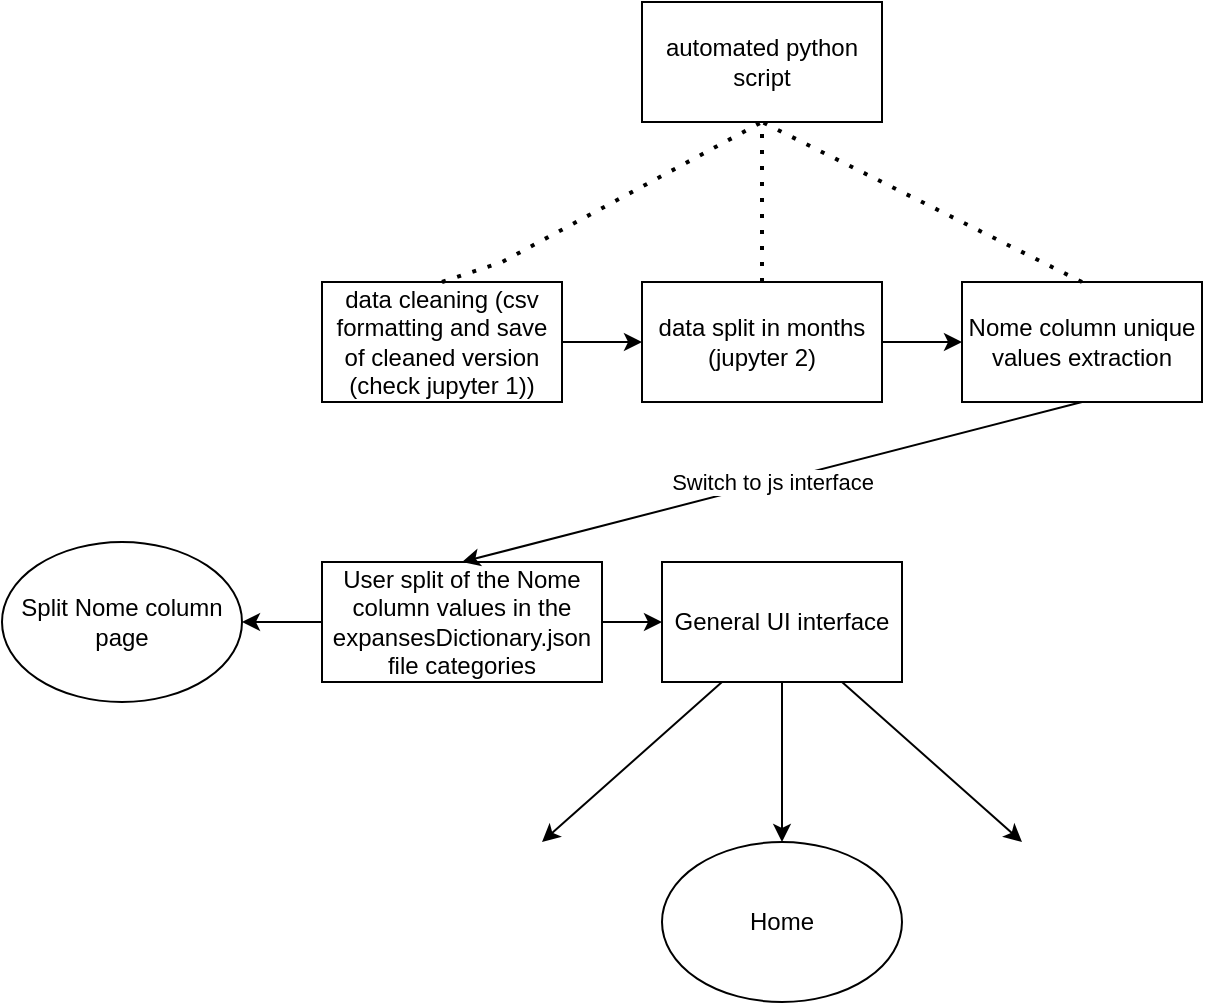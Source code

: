 <mxfile>
    <diagram id="C5RBs43oDa-KdzZeNtuy" name="Page-1">
        <mxGraphModel dx="1419" dy="812" grid="1" gridSize="10" guides="1" tooltips="1" connect="1" arrows="1" fold="1" page="1" pageScale="1" pageWidth="827" pageHeight="1169" math="0" shadow="0">
            <root>
                <mxCell id="WIyWlLk6GJQsqaUBKTNV-0"/>
                <mxCell id="WIyWlLk6GJQsqaUBKTNV-1" parent="WIyWlLk6GJQsqaUBKTNV-0"/>
                <mxCell id="ZmhNcgLUen7nF7O8sh9p-1" style="edgeStyle=orthogonalEdgeStyle;rounded=0;orthogonalLoop=1;jettySize=auto;html=1;exitX=1;exitY=0.5;exitDx=0;exitDy=0;" parent="WIyWlLk6GJQsqaUBKTNV-1" source="ZmhNcgLUen7nF7O8sh9p-0" target="ZmhNcgLUen7nF7O8sh9p-2" edge="1">
                    <mxGeometry relative="1" as="geometry">
                        <mxPoint x="280" y="230.333" as="targetPoint"/>
                    </mxGeometry>
                </mxCell>
                <mxCell id="ZmhNcgLUen7nF7O8sh9p-0" value="data cleaning (csv formatting and save of cleaned version (check jupyter 1)&lt;span style=&quot;background-color: initial;&quot;&gt;)&lt;/span&gt;" style="rounded=0;whiteSpace=wrap;html=1;" parent="WIyWlLk6GJQsqaUBKTNV-1" vertex="1">
                    <mxGeometry x="130" y="200" width="120" height="60" as="geometry"/>
                </mxCell>
                <mxCell id="ZmhNcgLUen7nF7O8sh9p-17" style="edgeStyle=orthogonalEdgeStyle;rounded=0;orthogonalLoop=1;jettySize=auto;html=1;" parent="WIyWlLk6GJQsqaUBKTNV-1" source="ZmhNcgLUen7nF7O8sh9p-2" target="ZmhNcgLUen7nF7O8sh9p-18" edge="1">
                    <mxGeometry relative="1" as="geometry">
                        <mxPoint x="460" y="230.003" as="targetPoint"/>
                    </mxGeometry>
                </mxCell>
                <mxCell id="ZmhNcgLUen7nF7O8sh9p-2" value="data split in months (jupyter 2)" style="rounded=0;whiteSpace=wrap;html=1;" parent="WIyWlLk6GJQsqaUBKTNV-1" vertex="1">
                    <mxGeometry x="290" y="200.003" width="120" height="60" as="geometry"/>
                </mxCell>
                <mxCell id="0" style="edgeStyle=none;html=1;" parent="WIyWlLk6GJQsqaUBKTNV-1" source="ZmhNcgLUen7nF7O8sh9p-4" target="1" edge="1">
                    <mxGeometry relative="1" as="geometry">
                        <mxPoint x="360" y="370" as="targetPoint"/>
                    </mxGeometry>
                </mxCell>
                <mxCell id="6" style="edgeStyle=none;html=1;exitX=0;exitY=0.5;exitDx=0;exitDy=0;" edge="1" parent="WIyWlLk6GJQsqaUBKTNV-1" source="ZmhNcgLUen7nF7O8sh9p-4" target="7">
                    <mxGeometry relative="1" as="geometry">
                        <mxPoint x="80" y="369.667" as="targetPoint"/>
                    </mxGeometry>
                </mxCell>
                <mxCell id="ZmhNcgLUen7nF7O8sh9p-4" value="User split of the Nome column values in the expansesDictionary.json file categories" style="rounded=0;whiteSpace=wrap;html=1;" parent="WIyWlLk6GJQsqaUBKTNV-1" vertex="1">
                    <mxGeometry x="130" y="340" width="140" height="60" as="geometry"/>
                </mxCell>
                <mxCell id="ZmhNcgLUen7nF7O8sh9p-5" value="" style="endArrow=none;dashed=1;html=1;dashPattern=1 3;strokeWidth=2;rounded=0;exitX=0.5;exitY=0;exitDx=0;exitDy=0;entryX=0.5;entryY=1;entryDx=0;entryDy=0;" parent="WIyWlLk6GJQsqaUBKTNV-1" source="ZmhNcgLUen7nF7O8sh9p-0" target="ZmhNcgLUen7nF7O8sh9p-6" edge="1">
                    <mxGeometry width="50" height="50" relative="1" as="geometry">
                        <mxPoint x="290" y="280" as="sourcePoint"/>
                        <mxPoint x="340" y="230" as="targetPoint"/>
                        <Array as="points">
                            <mxPoint x="220" y="190"/>
                        </Array>
                    </mxGeometry>
                </mxCell>
                <mxCell id="ZmhNcgLUen7nF7O8sh9p-6" value="automated python script" style="rounded=0;whiteSpace=wrap;html=1;" parent="WIyWlLk6GJQsqaUBKTNV-1" vertex="1">
                    <mxGeometry x="290" y="60" width="120" height="60" as="geometry"/>
                </mxCell>
                <mxCell id="ZmhNcgLUen7nF7O8sh9p-7" value="" style="endArrow=none;dashed=1;html=1;dashPattern=1 3;strokeWidth=2;rounded=0;exitX=0.5;exitY=0;exitDx=0;exitDy=0;entryX=0.5;entryY=1;entryDx=0;entryDy=0;" parent="WIyWlLk6GJQsqaUBKTNV-1" source="ZmhNcgLUen7nF7O8sh9p-2" target="ZmhNcgLUen7nF7O8sh9p-6" edge="1">
                    <mxGeometry width="50" height="50" relative="1" as="geometry">
                        <mxPoint x="290" y="280" as="sourcePoint"/>
                        <mxPoint x="340" y="230" as="targetPoint"/>
                    </mxGeometry>
                </mxCell>
                <mxCell id="ZmhNcgLUen7nF7O8sh9p-15" value="" style="endArrow=classic;html=1;rounded=0;exitX=0.5;exitY=1;exitDx=0;exitDy=0;entryX=0.5;entryY=0;entryDx=0;entryDy=0;" parent="WIyWlLk6GJQsqaUBKTNV-1" source="ZmhNcgLUen7nF7O8sh9p-18" target="ZmhNcgLUen7nF7O8sh9p-4" edge="1">
                    <mxGeometry relative="1" as="geometry">
                        <mxPoint x="270" y="250" as="sourcePoint"/>
                        <mxPoint x="370" y="250" as="targetPoint"/>
                    </mxGeometry>
                </mxCell>
                <mxCell id="ZmhNcgLUen7nF7O8sh9p-16" value="Switch to js interface" style="edgeLabel;resizable=0;html=1;;align=center;verticalAlign=middle;" parent="ZmhNcgLUen7nF7O8sh9p-15" connectable="0" vertex="1">
                    <mxGeometry relative="1" as="geometry"/>
                </mxCell>
                <mxCell id="ZmhNcgLUen7nF7O8sh9p-18" value="Nome column unique values extraction" style="rounded=0;whiteSpace=wrap;html=1;" parent="WIyWlLk6GJQsqaUBKTNV-1" vertex="1">
                    <mxGeometry x="450" y="200.003" width="120" height="60" as="geometry"/>
                </mxCell>
                <mxCell id="ZmhNcgLUen7nF7O8sh9p-19" value="" style="endArrow=none;dashed=1;html=1;dashPattern=1 3;strokeWidth=2;rounded=0;exitX=0.5;exitY=0;exitDx=0;exitDy=0;entryX=0.5;entryY=1;entryDx=0;entryDy=0;" parent="WIyWlLk6GJQsqaUBKTNV-1" source="ZmhNcgLUen7nF7O8sh9p-18" target="ZmhNcgLUen7nF7O8sh9p-6" edge="1">
                    <mxGeometry width="50" height="50" relative="1" as="geometry">
                        <mxPoint x="360" y="210" as="sourcePoint"/>
                        <mxPoint x="360" y="130" as="targetPoint"/>
                    </mxGeometry>
                </mxCell>
                <mxCell id="2" style="edgeStyle=none;html=1;entryX=0.5;entryY=0;entryDx=0;entryDy=0;" parent="WIyWlLk6GJQsqaUBKTNV-1" source="1" target="5" edge="1">
                    <mxGeometry relative="1" as="geometry">
                        <mxPoint x="360" y="480" as="targetPoint"/>
                    </mxGeometry>
                </mxCell>
                <mxCell id="3" style="edgeStyle=none;html=1;exitX=0.25;exitY=1;exitDx=0;exitDy=0;" parent="WIyWlLk6GJQsqaUBKTNV-1" source="1" edge="1">
                    <mxGeometry relative="1" as="geometry">
                        <mxPoint x="240" y="480" as="targetPoint"/>
                    </mxGeometry>
                </mxCell>
                <mxCell id="4" style="edgeStyle=none;html=1;exitX=0.75;exitY=1;exitDx=0;exitDy=0;" parent="WIyWlLk6GJQsqaUBKTNV-1" source="1" edge="1">
                    <mxGeometry relative="1" as="geometry">
                        <mxPoint x="480" y="480" as="targetPoint"/>
                    </mxGeometry>
                </mxCell>
                <mxCell id="1" value="General UI interface" style="rounded=0;whiteSpace=wrap;html=1;" parent="WIyWlLk6GJQsqaUBKTNV-1" vertex="1">
                    <mxGeometry x="300" y="340" width="120" height="60" as="geometry"/>
                </mxCell>
                <mxCell id="5" value="Home" style="ellipse;whiteSpace=wrap;html=1;rounded=0;shadow=0;glass=0;sketch=0;" vertex="1" parent="WIyWlLk6GJQsqaUBKTNV-1">
                    <mxGeometry x="300" y="480" width="120" height="80" as="geometry"/>
                </mxCell>
                <mxCell id="7" value="Split Nome column page" style="ellipse;whiteSpace=wrap;html=1;rounded=0;shadow=0;glass=0;sketch=0;" vertex="1" parent="WIyWlLk6GJQsqaUBKTNV-1">
                    <mxGeometry x="-30" y="330" width="120" height="80" as="geometry"/>
                </mxCell>
            </root>
        </mxGraphModel>
    </diagram>
</mxfile>